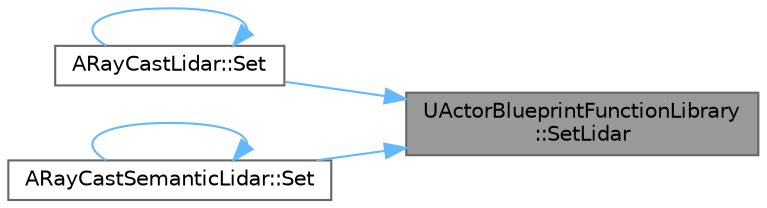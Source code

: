 digraph "UActorBlueprintFunctionLibrary::SetLidar"
{
 // INTERACTIVE_SVG=YES
 // LATEX_PDF_SIZE
  bgcolor="transparent";
  edge [fontname=Helvetica,fontsize=10,labelfontname=Helvetica,labelfontsize=10];
  node [fontname=Helvetica,fontsize=10,shape=box,height=0.2,width=0.4];
  rankdir="RL";
  Node1 [id="Node000001",label="UActorBlueprintFunctionLibrary\l::SetLidar",height=0.2,width=0.4,color="gray40", fillcolor="grey60", style="filled", fontcolor="black",tooltip=" "];
  Node1 -> Node2 [id="edge1_Node000001_Node000002",dir="back",color="steelblue1",style="solid",tooltip=" "];
  Node2 [id="Node000002",label="ARayCastLidar::Set",height=0.2,width=0.4,color="grey40", fillcolor="white", style="filled",URL="$d5/de4/classARayCastLidar.html#aa12e8acaeea8ccc3910be9970417d5a2",tooltip=" "];
  Node2 -> Node2 [id="edge2_Node000002_Node000002",dir="back",color="steelblue1",style="solid",tooltip=" "];
  Node1 -> Node3 [id="edge3_Node000001_Node000003",dir="back",color="steelblue1",style="solid",tooltip=" "];
  Node3 [id="Node000003",label="ARayCastSemanticLidar::Set",height=0.2,width=0.4,color="grey40", fillcolor="white", style="filled",URL="$d8/d15/classARayCastSemanticLidar.html#aa37e8413089732c8918aeabd9ed3dbe2",tooltip=" "];
  Node3 -> Node3 [id="edge4_Node000003_Node000003",dir="back",color="steelblue1",style="solid",tooltip=" "];
}
